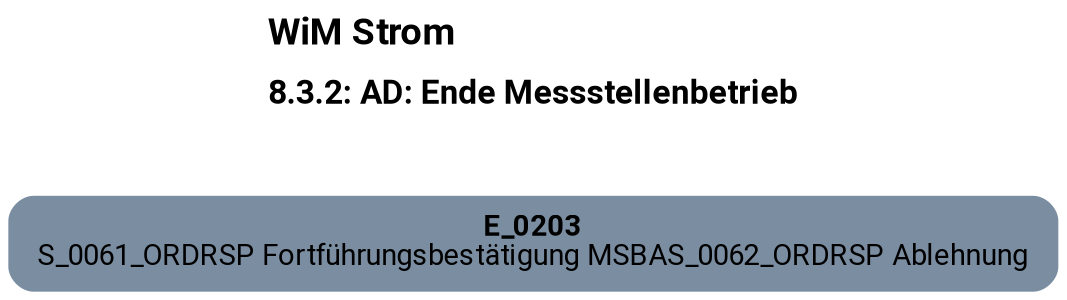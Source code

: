 digraph D {
    labelloc="t";
    label=<<B><FONT POINT-SIZE="18">WiM Strom</FONT></B><BR align="left"/><BR/><B><FONT POINT-SIZE="16">8.3.2: AD: Ende Messstellenbetrieb</FONT></B><BR align="left"/><BR/><BR/><BR/>>;
    ratio="compress";
    concentrate=true;
    pack=true;
    rankdir=TB;
    packmode="array";
    size="20,20";
    fontsize=12;
    "Empty" [margin="0.2,0.12", shape=box, style="filled,rounded", penwidth=0.0, fillcolor="#7a8da1", label=<<B>E_0203</B><BR align="center"/><FONT>S_0061_ORDRSP Fortführungsbestätigung MSBA
S_0062_ORDRSP Ablehnung</FONT><BR align="center"/>>, fontname="Roboto, sans-serif"];


    bgcolor="transparent";
fontname="Roboto, sans-serif";
}